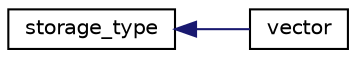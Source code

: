 digraph "Graphical Class Hierarchy"
{
 // LATEX_PDF_SIZE
  edge [fontname="Helvetica",fontsize="10",labelfontname="Helvetica",labelfontsize="10"];
  node [fontname="Helvetica",fontsize="10",shape=record];
  rankdir="LR";
  Node0 [label="storage_type",height=0.2,width=0.4,color="black", fillcolor="white", style="filled",URL="$classstorage__type.html",tooltip=" "];
  Node0 -> Node1 [dir="back",color="midnightblue",fontsize="10",style="solid",fontname="Helvetica"];
  Node1 [label="vector",height=0.2,width=0.4,color="black", fillcolor="white", style="filled",URL="$classvector.html",tooltip=" "];
}
